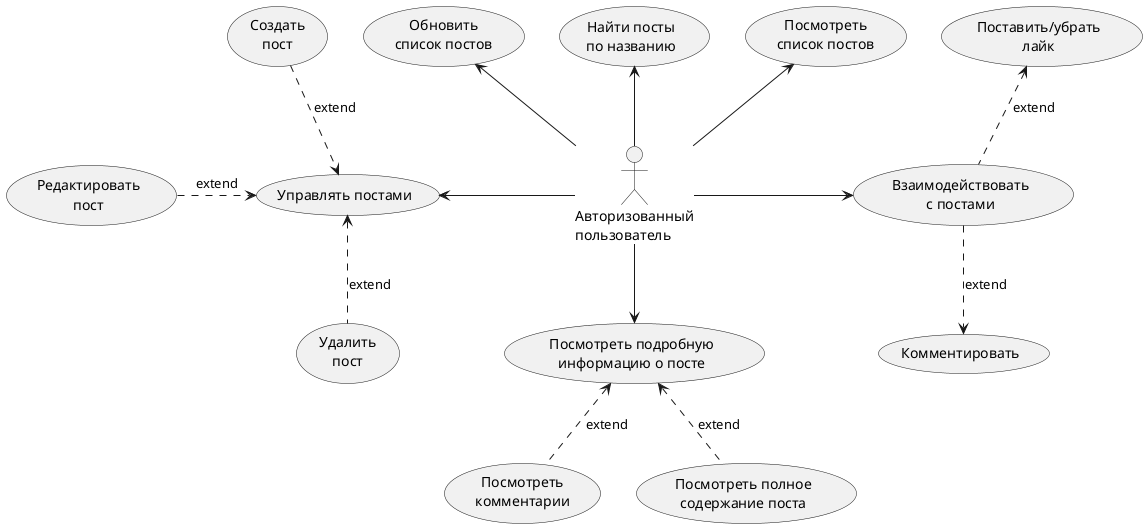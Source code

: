 @startuml
"Авторизованный\nпользователь" as user
user --> (Посмотреть подробную\nинформацию о посте)
user -up-> (Найти посты\nпо названию)
user -up-> (Обновить\nсписок постов)
user -up-> (Посмотреть\nсписок постов)
(Посмотреть подробную\nинформацию о посте) <.. (Посмотреть\nкомментарии) : extend
(Посмотреть подробную\nинформацию о посте) <.. (Посмотреть полное\nсодержание поста) : extend
user -left-> (Управлять постами)
(Управлять постами) <-up. (Создать\nпост) : extend
(Управлять постами) <-left. (Редактировать\nпост) : extend
(Управлять постами) <.. (Удалить\nпост) : extend
user -right-> (Взаимодействовать\nc постами)
(Комментировать) <-up. (Взаимодействовать\nc постами) : extend
(Поставить/убрать\nлайк) <-down. (Взаимодействовать\nc постами) : extend
@enduml